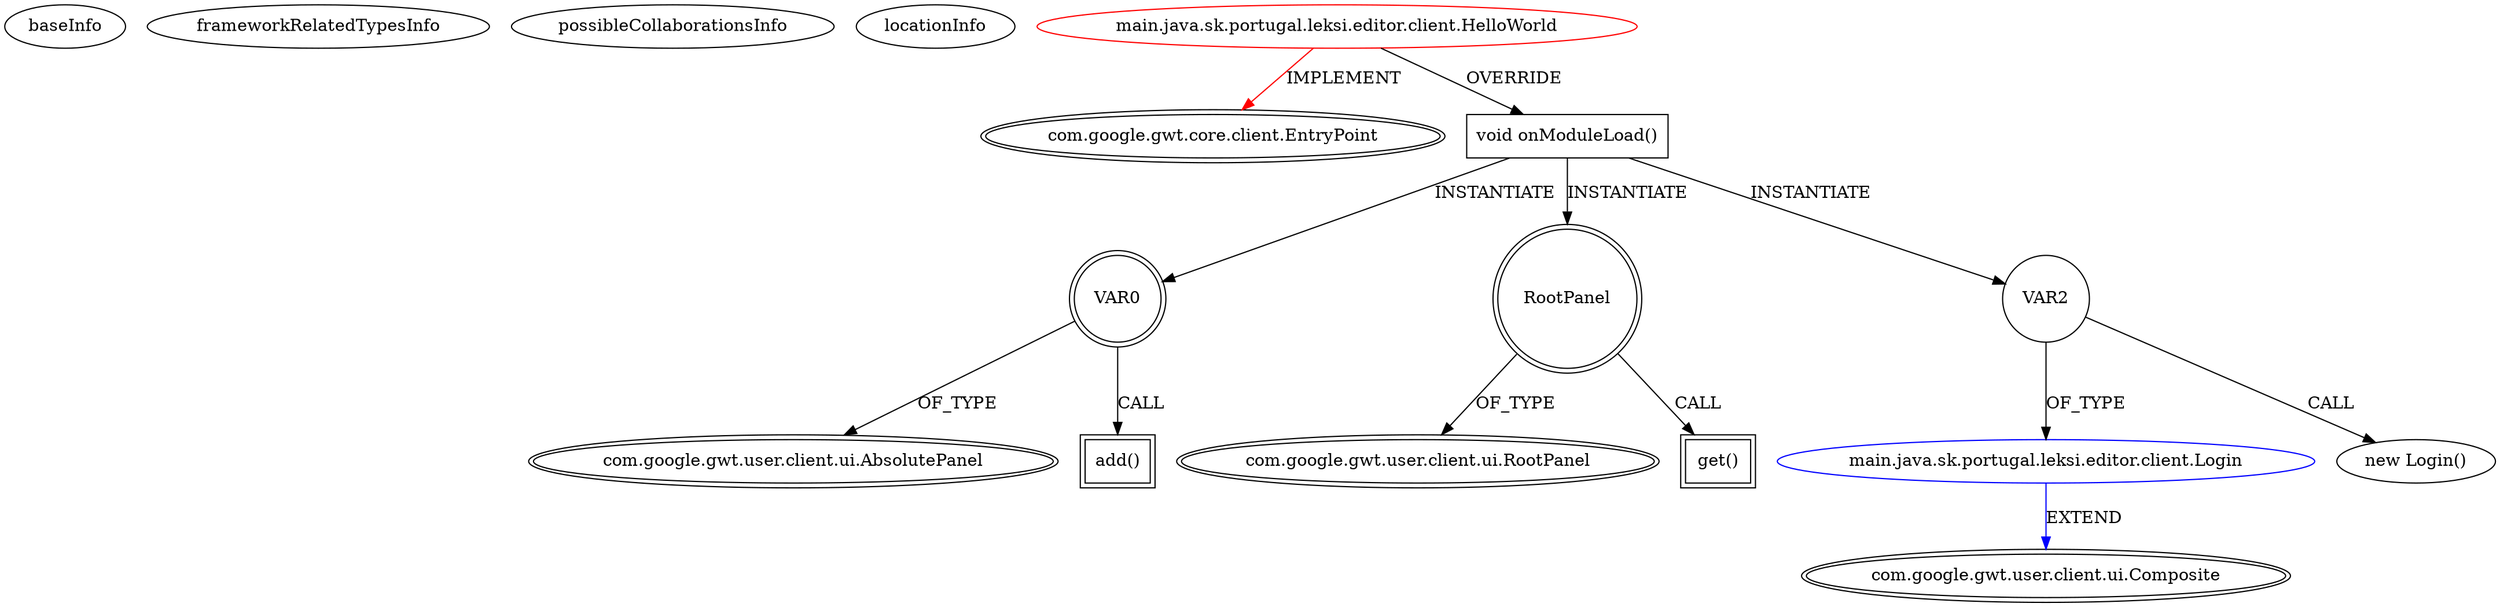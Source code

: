 digraph {
baseInfo[graphId=818,category="extension_graph",isAnonymous=false,possibleRelation=true]
frameworkRelatedTypesInfo[0="com.google.gwt.core.client.EntryPoint"]
possibleCollaborationsInfo[0="818~OVERRIDING_METHOD_DECLARATION-INSTANTIATION-~com.google.gwt.core.client.EntryPoint ~com.google.gwt.user.client.ui.Composite ~false~false"]
locationInfo[projectName="bebenko-leksi",filePath="/bebenko-leksi/leksi-master/gwted/src/main/java/sk/portugal/leksi/editor/client/HelloWorld.java",contextSignature="HelloWorld",graphId="818"]
0[label="main.java.sk.portugal.leksi.editor.client.HelloWorld",vertexType="ROOT_CLIENT_CLASS_DECLARATION",isFrameworkType=false,color=red]
1[label="com.google.gwt.core.client.EntryPoint",vertexType="FRAMEWORK_INTERFACE_TYPE",isFrameworkType=true,peripheries=2]
2[label="void onModuleLoad()",vertexType="OVERRIDING_METHOD_DECLARATION",isFrameworkType=false,shape=box]
3[label="VAR0",vertexType="VARIABLE_EXPRESION",isFrameworkType=true,peripheries=2,shape=circle]
5[label="com.google.gwt.user.client.ui.AbsolutePanel",vertexType="FRAMEWORK_CLASS_TYPE",isFrameworkType=true,peripheries=2]
4[label="add()",vertexType="INSIDE_CALL",isFrameworkType=true,peripheries=2,shape=box]
6[label="RootPanel",vertexType="VARIABLE_EXPRESION",isFrameworkType=true,peripheries=2,shape=circle]
8[label="com.google.gwt.user.client.ui.RootPanel",vertexType="FRAMEWORK_CLASS_TYPE",isFrameworkType=true,peripheries=2]
7[label="get()",vertexType="INSIDE_CALL",isFrameworkType=true,peripheries=2,shape=box]
10[label="VAR2",vertexType="VARIABLE_EXPRESION",isFrameworkType=false,shape=circle]
11[label="main.java.sk.portugal.leksi.editor.client.Login",vertexType="REFERENCE_CLIENT_CLASS_DECLARATION",isFrameworkType=false,color=blue]
12[label="com.google.gwt.user.client.ui.Composite",vertexType="FRAMEWORK_CLASS_TYPE",isFrameworkType=true,peripheries=2]
9[label="new Login()",vertexType="CONSTRUCTOR_CALL",isFrameworkType=false]
0->1[label="IMPLEMENT",color=red]
0->2[label="OVERRIDE"]
2->3[label="INSTANTIATE"]
3->5[label="OF_TYPE"]
3->4[label="CALL"]
2->6[label="INSTANTIATE"]
6->8[label="OF_TYPE"]
6->7[label="CALL"]
2->10[label="INSTANTIATE"]
11->12[label="EXTEND",color=blue]
10->11[label="OF_TYPE"]
10->9[label="CALL"]
}
